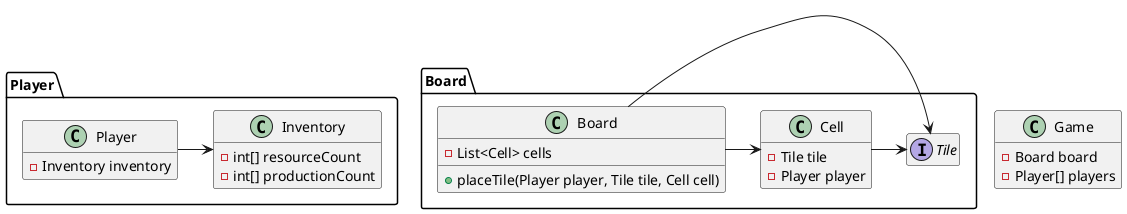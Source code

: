 @startuml
'https://plantuml.com/class-diagram

hide empty member

class Game {
    -Board board
    -Player[] players
}

package Player {
    class Player {
       -Inventory inventory
    }

    class Inventory {
        -int[] resourceCount
        -int[] productionCount
    }

    Player -> Inventory
}

package Board {
    class Board {
     -List<Cell> cells
     +placeTile(Player player, Tile tile, Cell cell)
    }

    class Cell {
     -Tile tile
     -Player player
    }

    interface Tile {

    }

    Board -> Tile
    Board -> Cell
    Cell -> Tile
}

@enduml